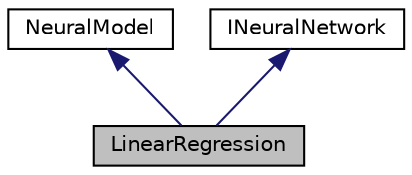 digraph "LinearRegression"
{
  edge [fontname="Helvetica",fontsize="10",labelfontname="Helvetica",labelfontsize="10"];
  node [fontname="Helvetica",fontsize="10",shape=record];
  Node0 [label="LinearRegression",height=0.2,width=0.4,color="black", fillcolor="grey75", style="filled", fontcolor="black"];
  Node1 -> Node0 [dir="back",color="midnightblue",fontsize="10",style="solid",fontname="Helvetica"];
  Node1 [label="NeuralModel",height=0.2,width=0.4,color="black", fillcolor="white", style="filled",URL="$classNeuralModel.html",tooltip="A class for implementing a neural network model.   This class contains the necessary data members and..."];
  Node2 -> Node0 [dir="back",color="midnightblue",fontsize="10",style="solid",fontname="Helvetica"];
  Node2 [label="INeuralNetwork",height=0.2,width=0.4,color="black", fillcolor="white", style="filled",URL="$classINeuralNetwork.html",tooltip="An interface for a neural network implementation. "];
}
